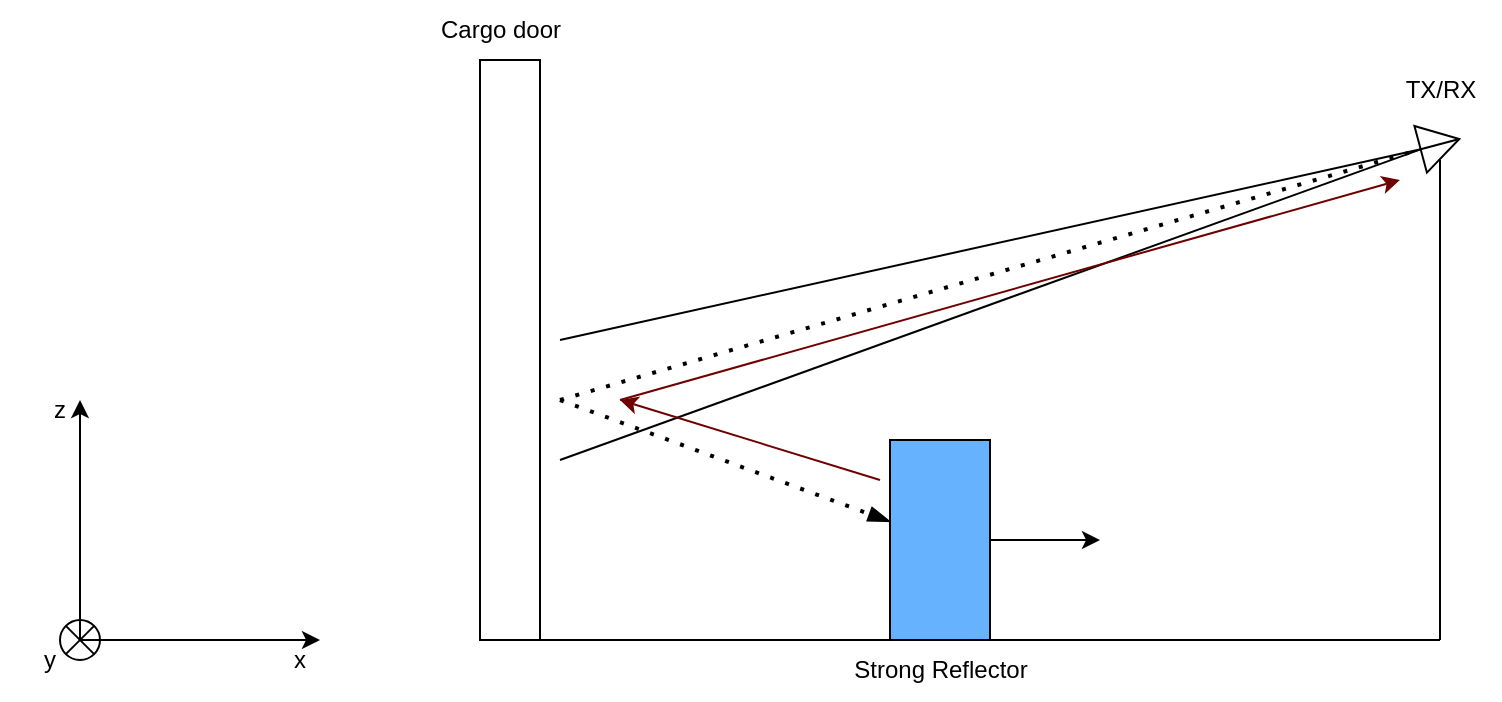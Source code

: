 <mxfile version="21.7.5" type="device">
  <diagram name="Page-1" id="ZUQgte62Madrcj-jCHu3">
    <mxGraphModel dx="780" dy="504" grid="1" gridSize="10" guides="1" tooltips="1" connect="1" arrows="1" fold="1" page="1" pageScale="1" pageWidth="850" pageHeight="1100" background="none" math="0" shadow="0">
      <root>
        <mxCell id="0" />
        <mxCell id="1" parent="0" />
        <mxCell id="hLnkSRGozWpVr84KyX-k-1" value="" style="endArrow=none;html=1;rounded=0;" parent="1" edge="1">
          <mxGeometry width="50" height="50" relative="1" as="geometry">
            <mxPoint x="240" y="600" as="sourcePoint" />
            <mxPoint x="720" y="600" as="targetPoint" />
          </mxGeometry>
        </mxCell>
        <mxCell id="hLnkSRGozWpVr84KyX-k-2" value="" style="endArrow=classic;html=1;rounded=0;" parent="1" edge="1">
          <mxGeometry width="50" height="50" relative="1" as="geometry">
            <mxPoint x="40" y="600.0" as="sourcePoint" />
            <mxPoint x="160" y="600.0" as="targetPoint" />
          </mxGeometry>
        </mxCell>
        <mxCell id="hLnkSRGozWpVr84KyX-k-3" value="" style="endArrow=classic;html=1;rounded=0;" parent="1" edge="1">
          <mxGeometry width="50" height="50" relative="1" as="geometry">
            <mxPoint x="40" y="600.0" as="sourcePoint" />
            <mxPoint x="40" y="480.0" as="targetPoint" />
          </mxGeometry>
        </mxCell>
        <mxCell id="hLnkSRGozWpVr84KyX-k-4" value="" style="ellipse;whiteSpace=wrap;html=1;aspect=fixed;fillColor=none;connectable=1;allowArrows=0;" parent="1" vertex="1">
          <mxGeometry x="30" y="590.0" width="20" height="20" as="geometry" />
        </mxCell>
        <mxCell id="hLnkSRGozWpVr84KyX-k-5" value="" style="endArrow=none;html=1;rounded=0;exitX=1;exitY=1;exitDx=0;exitDy=0;entryX=0;entryY=0;entryDx=0;entryDy=0;" parent="1" source="hLnkSRGozWpVr84KyX-k-4" target="hLnkSRGozWpVr84KyX-k-4" edge="1">
          <mxGeometry width="50" height="50" relative="1" as="geometry">
            <mxPoint x="90" y="620.0" as="sourcePoint" />
            <mxPoint x="30" y="590.0" as="targetPoint" />
          </mxGeometry>
        </mxCell>
        <mxCell id="hLnkSRGozWpVr84KyX-k-6" value="" style="endArrow=none;html=1;rounded=0;exitX=0;exitY=1;exitDx=0;exitDy=0;entryX=1;entryY=0;entryDx=0;entryDy=0;" parent="1" source="hLnkSRGozWpVr84KyX-k-4" target="hLnkSRGozWpVr84KyX-k-4" edge="1">
          <mxGeometry width="50" height="50" relative="1" as="geometry">
            <mxPoint x="47" y="607.0" as="sourcePoint" />
            <mxPoint x="33" y="593.0" as="targetPoint" />
          </mxGeometry>
        </mxCell>
        <mxCell id="hLnkSRGozWpVr84KyX-k-7" value="x" style="text;strokeColor=none;align=center;fillColor=none;html=1;verticalAlign=middle;whiteSpace=wrap;rounded=0;" parent="1" vertex="1">
          <mxGeometry x="120" y="600.0" width="60" height="20" as="geometry" />
        </mxCell>
        <mxCell id="hLnkSRGozWpVr84KyX-k-8" value="z" style="text;strokeColor=none;align=center;fillColor=none;html=1;verticalAlign=middle;whiteSpace=wrap;rounded=0;" parent="1" vertex="1">
          <mxGeometry y="470.0" width="60" height="30" as="geometry" />
        </mxCell>
        <mxCell id="hLnkSRGozWpVr84KyX-k-9" value="y" style="text;strokeColor=none;align=center;fillColor=none;html=1;verticalAlign=middle;whiteSpace=wrap;rounded=0;" parent="1" vertex="1">
          <mxGeometry y="600.0" width="50" height="20" as="geometry" />
        </mxCell>
        <mxCell id="hLnkSRGozWpVr84KyX-k-10" value="" style="rounded=0;whiteSpace=wrap;html=1;" parent="1" vertex="1">
          <mxGeometry x="240" y="310" width="30" height="290" as="geometry" />
        </mxCell>
        <mxCell id="hLnkSRGozWpVr84KyX-k-11" value="Cargo door" style="text;html=1;align=center;verticalAlign=middle;resizable=0;points=[];autosize=1;strokeColor=none;fillColor=none;" parent="1" vertex="1">
          <mxGeometry x="210" y="280" width="80" height="30" as="geometry" />
        </mxCell>
        <mxCell id="hLnkSRGozWpVr84KyX-k-12" value="" style="endArrow=none;html=1;rounded=0;" parent="1" edge="1">
          <mxGeometry width="50" height="50" relative="1" as="geometry">
            <mxPoint x="720" y="600" as="sourcePoint" />
            <mxPoint x="720" y="360" as="targetPoint" />
          </mxGeometry>
        </mxCell>
        <mxCell id="hLnkSRGozWpVr84KyX-k-14" value="" style="triangle;whiteSpace=wrap;html=1;rotation=-15;" parent="1" vertex="1">
          <mxGeometry x="710" y="340" width="20" height="24.15" as="geometry" />
        </mxCell>
        <mxCell id="hLnkSRGozWpVr84KyX-k-15" value="" style="endArrow=none;html=1;rounded=0;entryX=0;entryY=0.5;entryDx=0;entryDy=0;exitX=1;exitY=0.5;exitDx=0;exitDy=0;" parent="1" source="hLnkSRGozWpVr84KyX-k-14" target="hLnkSRGozWpVr84KyX-k-14" edge="1">
          <mxGeometry width="50" height="50" relative="1" as="geometry">
            <mxPoint x="530" y="440" as="sourcePoint" />
            <mxPoint x="700" y="360" as="targetPoint" />
          </mxGeometry>
        </mxCell>
        <mxCell id="UFeGAVNQSFYSEE8CjXFI-1" value="" style="endArrow=none;dashed=1;html=1;dashPattern=1 3;strokeWidth=2;rounded=0;entryX=0;entryY=0.5;entryDx=0;entryDy=0;" edge="1" parent="1" target="hLnkSRGozWpVr84KyX-k-14">
          <mxGeometry width="50" height="50" relative="1" as="geometry">
            <mxPoint x="280" y="480" as="sourcePoint" />
            <mxPoint x="430" y="440" as="targetPoint" />
          </mxGeometry>
        </mxCell>
        <mxCell id="UFeGAVNQSFYSEE8CjXFI-2" value="" style="endArrow=none;html=1;rounded=0;entryX=0;entryY=0.5;entryDx=0;entryDy=0;" edge="1" parent="1" target="hLnkSRGozWpVr84KyX-k-14">
          <mxGeometry width="50" height="50" relative="1" as="geometry">
            <mxPoint x="280" y="510" as="sourcePoint" />
            <mxPoint x="430" y="440" as="targetPoint" />
          </mxGeometry>
        </mxCell>
        <mxCell id="UFeGAVNQSFYSEE8CjXFI-3" value="" style="endArrow=none;html=1;rounded=0;entryX=0;entryY=0.5;entryDx=0;entryDy=0;" edge="1" parent="1" target="hLnkSRGozWpVr84KyX-k-14">
          <mxGeometry width="50" height="50" relative="1" as="geometry">
            <mxPoint x="280" y="450" as="sourcePoint" />
            <mxPoint x="720" y="365" as="targetPoint" />
          </mxGeometry>
        </mxCell>
        <mxCell id="UFeGAVNQSFYSEE8CjXFI-5" value="" style="endArrow=classic;html=1;rounded=0;" edge="1" parent="1" source="UFeGAVNQSFYSEE8CjXFI-11">
          <mxGeometry width="50" height="50" relative="1" as="geometry">
            <mxPoint x="490" y="560" as="sourcePoint" />
            <mxPoint x="550" y="550" as="targetPoint" />
          </mxGeometry>
        </mxCell>
        <mxCell id="UFeGAVNQSFYSEE8CjXFI-7" value="TX/RX" style="text;html=1;align=center;verticalAlign=middle;resizable=0;points=[];autosize=1;strokeColor=none;fillColor=none;" vertex="1" parent="1">
          <mxGeometry x="690" y="310" width="60" height="30" as="geometry" />
        </mxCell>
        <mxCell id="UFeGAVNQSFYSEE8CjXFI-9" value="" style="endArrow=classic;html=1;rounded=0;fillColor=#a20025;strokeColor=#6F0000;" edge="1" parent="1">
          <mxGeometry width="50" height="50" relative="1" as="geometry">
            <mxPoint x="440" y="520" as="sourcePoint" />
            <mxPoint x="310" y="480" as="targetPoint" />
          </mxGeometry>
        </mxCell>
        <mxCell id="UFeGAVNQSFYSEE8CjXFI-10" value="" style="endArrow=classic;html=1;rounded=0;fillColor=#a20025;strokeColor=#6F0000;" edge="1" parent="1">
          <mxGeometry width="50" height="50" relative="1" as="geometry">
            <mxPoint x="310" y="480" as="sourcePoint" />
            <mxPoint x="700" y="370" as="targetPoint" />
          </mxGeometry>
        </mxCell>
        <mxCell id="UFeGAVNQSFYSEE8CjXFI-12" value="" style="endArrow=blockThin;dashed=1;html=1;dashPattern=1 3;strokeWidth=2;rounded=0;strokeColor=default;endFill=1;" edge="1" parent="1" target="UFeGAVNQSFYSEE8CjXFI-11">
          <mxGeometry width="50" height="50" relative="1" as="geometry">
            <mxPoint x="280" y="480" as="sourcePoint" />
            <mxPoint x="440" y="530" as="targetPoint" />
          </mxGeometry>
        </mxCell>
        <mxCell id="UFeGAVNQSFYSEE8CjXFI-13" value="" style="endArrow=classic;html=1;rounded=0;" edge="1" parent="1" target="UFeGAVNQSFYSEE8CjXFI-11">
          <mxGeometry width="50" height="50" relative="1" as="geometry">
            <mxPoint x="490" y="560" as="sourcePoint" />
            <mxPoint x="550" y="560" as="targetPoint" />
          </mxGeometry>
        </mxCell>
        <mxCell id="UFeGAVNQSFYSEE8CjXFI-11" value="" style="rounded=0;whiteSpace=wrap;html=1;rotation=-90;fillColor=#66B2FF;" vertex="1" parent="1">
          <mxGeometry x="420" y="525" width="100" height="50" as="geometry" />
        </mxCell>
        <mxCell id="UFeGAVNQSFYSEE8CjXFI-14" value="Strong Reflector" style="text;html=1;align=center;verticalAlign=middle;resizable=0;points=[];autosize=1;strokeColor=none;fillColor=none;" vertex="1" parent="1">
          <mxGeometry x="415" y="600" width="110" height="30" as="geometry" />
        </mxCell>
      </root>
    </mxGraphModel>
  </diagram>
</mxfile>
